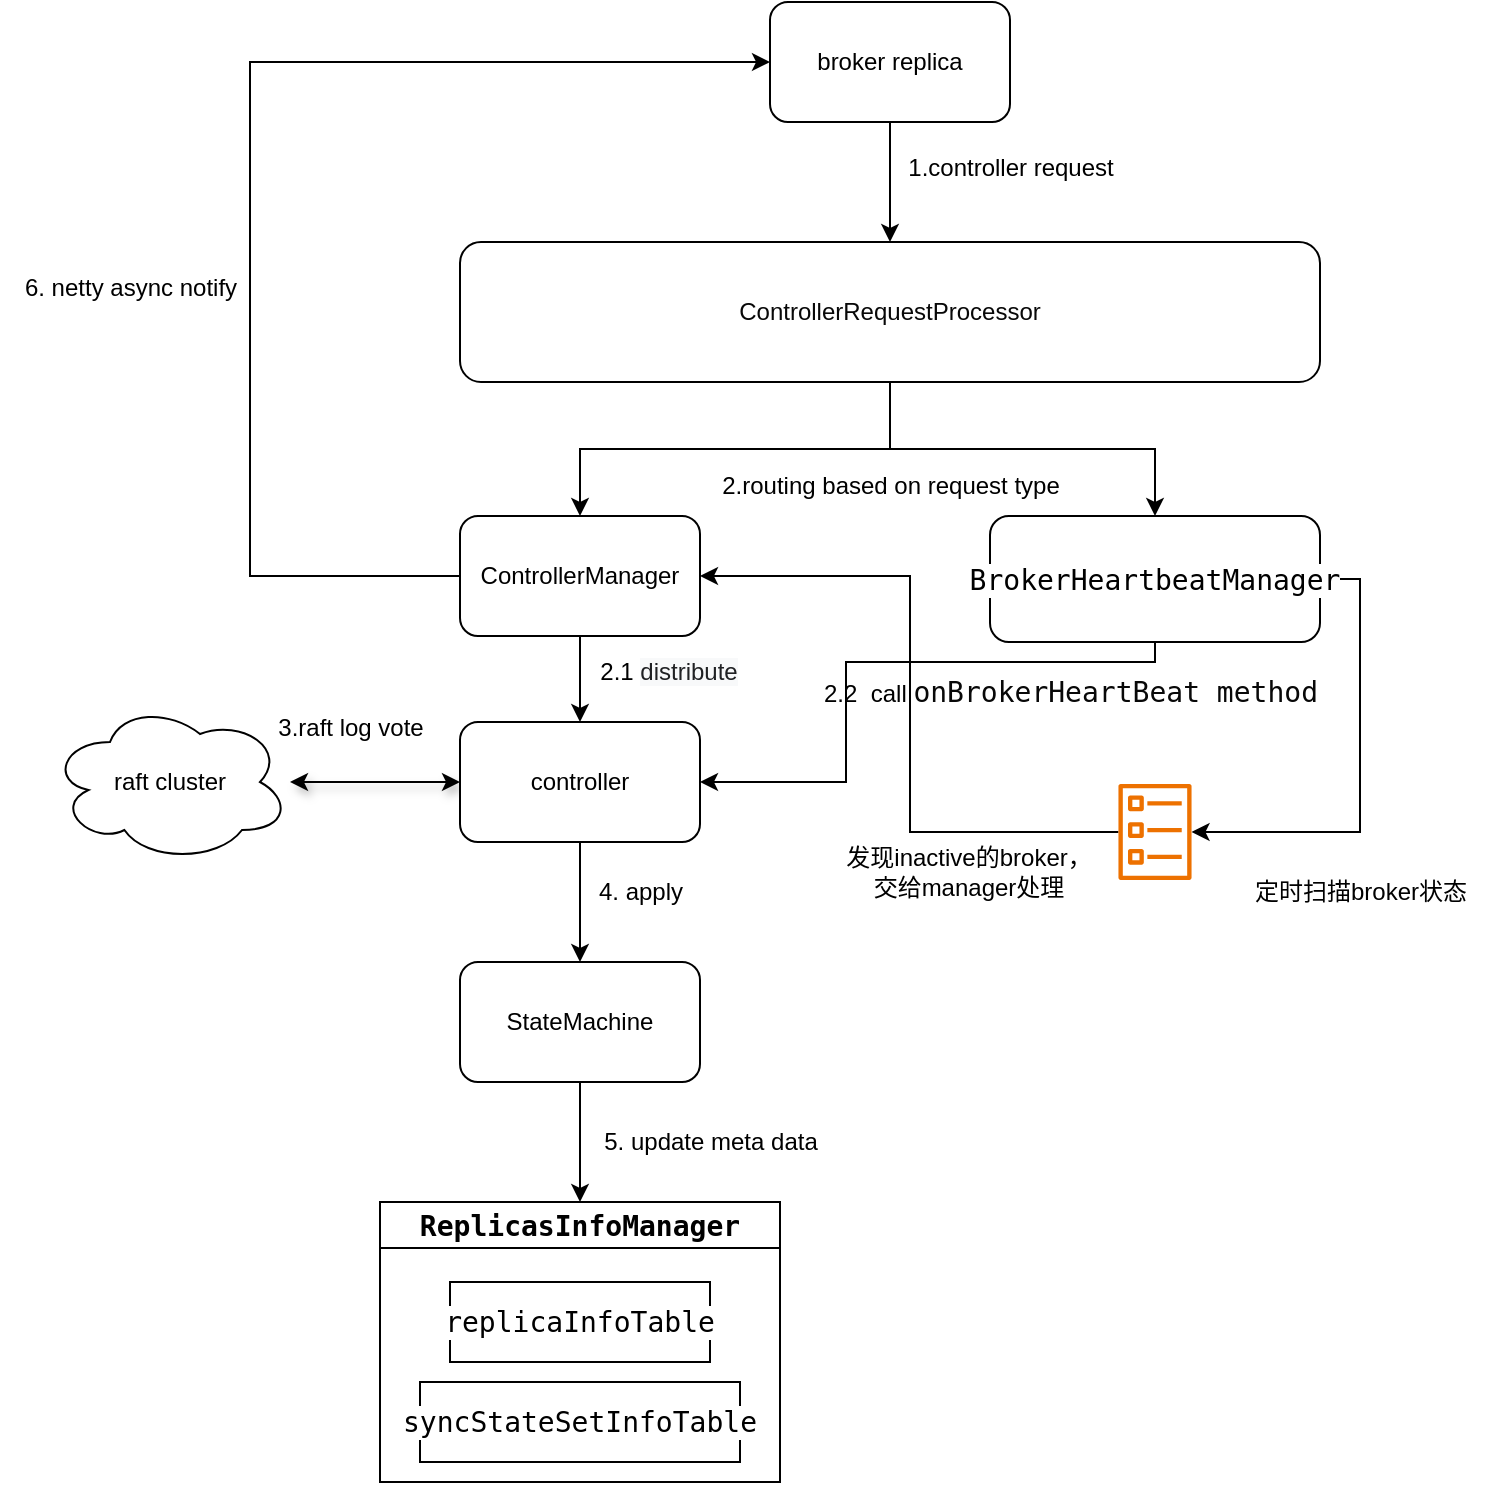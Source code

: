 <mxfile version="24.4.9" type="github">
  <diagram name="第 1 页" id="fPwDbnv-rg2rnWRT4p6x">
    <mxGraphModel dx="1464" dy="878" grid="1" gridSize="10" guides="1" tooltips="1" connect="1" arrows="1" fold="1" page="1" pageScale="1" pageWidth="827" pageHeight="1169" math="0" shadow="0">
      <root>
        <mxCell id="0" />
        <mxCell id="1" parent="0" />
        <mxCell id="raPkdefUILzUdojnWpn4-20" style="edgeStyle=orthogonalEdgeStyle;rounded=0;orthogonalLoop=1;jettySize=auto;html=1;" edge="1" parent="1" source="raPkdefUILzUdojnWpn4-1" target="raPkdefUILzUdojnWpn4-2">
          <mxGeometry relative="1" as="geometry" />
        </mxCell>
        <mxCell id="raPkdefUILzUdojnWpn4-46" style="edgeStyle=orthogonalEdgeStyle;rounded=0;orthogonalLoop=1;jettySize=auto;html=1;entryX=0;entryY=0.5;entryDx=0;entryDy=0;" edge="1" parent="1" source="raPkdefUILzUdojnWpn4-1" target="raPkdefUILzUdojnWpn4-7">
          <mxGeometry relative="1" as="geometry">
            <Array as="points">
              <mxPoint x="160" y="307" />
              <mxPoint x="160" y="50" />
            </Array>
          </mxGeometry>
        </mxCell>
        <mxCell id="raPkdefUILzUdojnWpn4-1" value="&lt;div class=&quot;lake-content&quot;&gt;&lt;span class=&quot;ne-text&quot;&gt;ControllerManager&lt;/span&gt;&lt;/div&gt;" style="rounded=1;whiteSpace=wrap;html=1;" vertex="1" parent="1">
          <mxGeometry x="265" y="277" width="120" height="60" as="geometry" />
        </mxCell>
        <mxCell id="raPkdefUILzUdojnWpn4-23" style="edgeStyle=orthogonalEdgeStyle;rounded=0;orthogonalLoop=1;jettySize=auto;html=1;shadow=1;startArrow=classic;startFill=1;" edge="1" parent="1" source="raPkdefUILzUdojnWpn4-2" target="raPkdefUILzUdojnWpn4-22">
          <mxGeometry relative="1" as="geometry" />
        </mxCell>
        <mxCell id="raPkdefUILzUdojnWpn4-25" style="edgeStyle=orthogonalEdgeStyle;rounded=0;orthogonalLoop=1;jettySize=auto;html=1;entryX=0.5;entryY=0;entryDx=0;entryDy=0;" edge="1" parent="1" source="raPkdefUILzUdojnWpn4-2" target="raPkdefUILzUdojnWpn4-4">
          <mxGeometry relative="1" as="geometry" />
        </mxCell>
        <mxCell id="raPkdefUILzUdojnWpn4-2" value="controller" style="rounded=1;whiteSpace=wrap;html=1;" vertex="1" parent="1">
          <mxGeometry x="265" y="380" width="120" height="60" as="geometry" />
        </mxCell>
        <mxCell id="raPkdefUILzUdojnWpn4-30" style="edgeStyle=orthogonalEdgeStyle;rounded=0;orthogonalLoop=1;jettySize=auto;html=1;entryX=0.5;entryY=0;entryDx=0;entryDy=0;" edge="1" parent="1" source="raPkdefUILzUdojnWpn4-4">
          <mxGeometry relative="1" as="geometry">
            <mxPoint x="325" y="620" as="targetPoint" />
          </mxGeometry>
        </mxCell>
        <mxCell id="raPkdefUILzUdojnWpn4-4" value="StateMachine" style="rounded=1;whiteSpace=wrap;html=1;" vertex="1" parent="1">
          <mxGeometry x="265" y="500" width="120" height="60" as="geometry" />
        </mxCell>
        <mxCell id="raPkdefUILzUdojnWpn4-8" style="edgeStyle=orthogonalEdgeStyle;rounded=0;orthogonalLoop=1;jettySize=auto;html=1;entryX=0.5;entryY=0;entryDx=0;entryDy=0;" edge="1" parent="1" source="raPkdefUILzUdojnWpn4-5" target="raPkdefUILzUdojnWpn4-1">
          <mxGeometry relative="1" as="geometry" />
        </mxCell>
        <mxCell id="raPkdefUILzUdojnWpn4-13" style="edgeStyle=orthogonalEdgeStyle;rounded=0;orthogonalLoop=1;jettySize=auto;html=1;" edge="1" parent="1" source="raPkdefUILzUdojnWpn4-5" target="raPkdefUILzUdojnWpn4-12">
          <mxGeometry relative="1" as="geometry" />
        </mxCell>
        <mxCell id="raPkdefUILzUdojnWpn4-5" value="&lt;div class=&quot;lake-content&quot;&gt;&lt;span style=&quot;color: #080808; background-color: #ffffff&quot; class=&quot;ne-text&quot;&gt;ControllerRequestProcessor&lt;/span&gt;&lt;/div&gt;" style="rounded=1;whiteSpace=wrap;html=1;" vertex="1" parent="1">
          <mxGeometry x="265" y="140" width="430" height="70" as="geometry" />
        </mxCell>
        <mxCell id="raPkdefUILzUdojnWpn4-9" style="edgeStyle=orthogonalEdgeStyle;rounded=0;orthogonalLoop=1;jettySize=auto;html=1;" edge="1" parent="1" source="raPkdefUILzUdojnWpn4-7" target="raPkdefUILzUdojnWpn4-5">
          <mxGeometry relative="1" as="geometry" />
        </mxCell>
        <mxCell id="raPkdefUILzUdojnWpn4-7" value="broker replica" style="rounded=1;whiteSpace=wrap;html=1;" vertex="1" parent="1">
          <mxGeometry x="420" y="20" width="120" height="60" as="geometry" />
        </mxCell>
        <mxCell id="raPkdefUILzUdojnWpn4-10" value="1.controller request" style="text;html=1;align=center;verticalAlign=middle;resizable=0;points=[];autosize=1;strokeColor=none;fillColor=none;" vertex="1" parent="1">
          <mxGeometry x="475" y="88" width="130" height="30" as="geometry" />
        </mxCell>
        <mxCell id="raPkdefUILzUdojnWpn4-37" style="edgeStyle=orthogonalEdgeStyle;rounded=0;orthogonalLoop=1;jettySize=auto;html=1;entryX=1;entryY=0.5;entryDx=0;entryDy=0;" edge="1" parent="1" source="raPkdefUILzUdojnWpn4-12" target="raPkdefUILzUdojnWpn4-2">
          <mxGeometry relative="1" as="geometry">
            <Array as="points">
              <mxPoint x="613" y="350" />
              <mxPoint x="458" y="350" />
              <mxPoint x="458" y="410" />
            </Array>
          </mxGeometry>
        </mxCell>
        <mxCell id="raPkdefUILzUdojnWpn4-43" style="edgeStyle=orthogonalEdgeStyle;rounded=0;orthogonalLoop=1;jettySize=auto;html=1;exitX=1;exitY=0.5;exitDx=0;exitDy=0;" edge="1" parent="1" source="raPkdefUILzUdojnWpn4-12" target="raPkdefUILzUdojnWpn4-40">
          <mxGeometry relative="1" as="geometry">
            <Array as="points">
              <mxPoint x="715" y="309" />
              <mxPoint x="715" y="435" />
            </Array>
          </mxGeometry>
        </mxCell>
        <mxCell id="raPkdefUILzUdojnWpn4-12" value="&lt;div class=&quot;lake-content&quot;&gt;&lt;div class=&quot;lake-content&quot;&gt;&lt;div style=&quot;background-color:#ffffff;color:#080808&quot;&gt;&lt;pre style=&quot;font-family:&#39;JetBrains Mono&#39;,monospace;font-size:10.5pt;&quot;&gt;&lt;span style=&quot;color:#000000;&quot;&gt;BrokerHeartbeatManager&lt;/span&gt;&lt;/pre&gt;&lt;/div&gt;&lt;/div&gt;&lt;/div&gt;" style="rounded=1;whiteSpace=wrap;html=1;" vertex="1" parent="1">
          <mxGeometry x="530" y="277" width="165" height="63" as="geometry" />
        </mxCell>
        <mxCell id="raPkdefUILzUdojnWpn4-14" value="2.routing based on request type" style="text;html=1;align=center;verticalAlign=middle;resizable=0;points=[];autosize=1;strokeColor=none;fillColor=none;" vertex="1" parent="1">
          <mxGeometry x="385" y="247" width="190" height="30" as="geometry" />
        </mxCell>
        <mxCell id="raPkdefUILzUdojnWpn4-22" value="raft cluster" style="ellipse;shape=cloud;whiteSpace=wrap;html=1;" vertex="1" parent="1">
          <mxGeometry x="60" y="370" width="120" height="80" as="geometry" />
        </mxCell>
        <mxCell id="raPkdefUILzUdojnWpn4-24" value="3.raft log vote" style="text;html=1;align=center;verticalAlign=middle;resizable=0;points=[];autosize=1;strokeColor=none;fillColor=none;" vertex="1" parent="1">
          <mxGeometry x="160" y="368" width="100" height="30" as="geometry" />
        </mxCell>
        <mxCell id="raPkdefUILzUdojnWpn4-26" value="2.1&amp;nbsp;&lt;span style=&quot;background-color: rgb(248, 249, 250); color: rgb(32, 33, 36); font-family: inherit; text-align: left; text-wrap: wrap;&quot;&gt;&lt;font style=&quot;font-size: 12px;&quot;&gt;distribute&lt;/font&gt;&lt;/span&gt;" style="text;html=1;align=center;verticalAlign=middle;resizable=0;points=[];autosize=1;strokeColor=none;fillColor=none;" vertex="1" parent="1">
          <mxGeometry x="324" y="340" width="90" height="30" as="geometry" />
        </mxCell>
        <mxCell id="raPkdefUILzUdojnWpn4-27" value="4. apply" style="text;html=1;align=center;verticalAlign=middle;resizable=0;points=[];autosize=1;strokeColor=none;fillColor=none;" vertex="1" parent="1">
          <mxGeometry x="320" y="450" width="70" height="30" as="geometry" />
        </mxCell>
        <mxCell id="raPkdefUILzUdojnWpn4-31" value="5. update meta data" style="text;html=1;align=center;verticalAlign=middle;resizable=0;points=[];autosize=1;strokeColor=none;fillColor=none;" vertex="1" parent="1">
          <mxGeometry x="325" y="574.5" width="130" height="30" as="geometry" />
        </mxCell>
        <mxCell id="raPkdefUILzUdojnWpn4-34" value="&lt;div style=&quot;background-color:#ffffff;color:#080808&quot;&gt;&lt;pre style=&quot;font-family:&#39;JetBrains Mono&#39;,monospace;font-size:10.5pt;&quot;&gt;&lt;span style=&quot;color:#000000;&quot;&gt;ReplicasInfoManager&lt;/span&gt;&lt;/pre&gt;&lt;/div&gt;" style="swimlane;whiteSpace=wrap;html=1;" vertex="1" parent="1">
          <mxGeometry x="225" y="620" width="200" height="140" as="geometry" />
        </mxCell>
        <mxCell id="raPkdefUILzUdojnWpn4-35" value="&lt;div style=&quot;background-color: rgb(255, 255, 255);&quot;&gt;&lt;pre style=&quot;font-family: &amp;quot;JetBrains Mono&amp;quot;, monospace; font-size: 10.5pt;&quot;&gt;replicaInfoTable&lt;/pre&gt;&lt;/div&gt;" style="rounded=0;whiteSpace=wrap;html=1;" vertex="1" parent="raPkdefUILzUdojnWpn4-34">
          <mxGeometry x="35" y="40" width="130" height="40" as="geometry" />
        </mxCell>
        <mxCell id="raPkdefUILzUdojnWpn4-36" value="&lt;div style=&quot;background-color: rgb(255, 255, 255);&quot;&gt;&lt;pre style=&quot;font-family: &amp;quot;JetBrains Mono&amp;quot;, monospace; font-size: 10.5pt;&quot;&gt;syncStateSetInfoTable&lt;/pre&gt;&lt;/div&gt;" style="rounded=0;whiteSpace=wrap;html=1;" vertex="1" parent="raPkdefUILzUdojnWpn4-34">
          <mxGeometry x="20" y="90" width="160" height="40" as="geometry" />
        </mxCell>
        <mxCell id="raPkdefUILzUdojnWpn4-38" value="2.2&amp;nbsp; call&amp;nbsp;&lt;span style=&quot;font-family: &amp;quot;JetBrains Mono&amp;quot;, monospace; font-size: 10.5pt; background-color: rgb(255, 255, 255); color: rgb(8, 8, 8);&quot;&gt;onBrokerHeartBeat method&lt;/span&gt;" style="text;html=1;align=center;verticalAlign=middle;resizable=0;points=[];autosize=1;strokeColor=none;fillColor=none;" vertex="1" parent="1">
          <mxGeometry x="450" y="350" width="240" height="30" as="geometry" />
        </mxCell>
        <mxCell id="raPkdefUILzUdojnWpn4-44" style="edgeStyle=orthogonalEdgeStyle;rounded=0;orthogonalLoop=1;jettySize=auto;html=1;entryX=1;entryY=0.5;entryDx=0;entryDy=0;" edge="1" parent="1" source="raPkdefUILzUdojnWpn4-40" target="raPkdefUILzUdojnWpn4-1">
          <mxGeometry relative="1" as="geometry">
            <Array as="points">
              <mxPoint x="490" y="435" />
              <mxPoint x="490" y="307" />
            </Array>
          </mxGeometry>
        </mxCell>
        <mxCell id="raPkdefUILzUdojnWpn4-40" value="" style="sketch=0;outlineConnect=0;fontColor=#232F3E;gradientColor=none;fillColor=#ED7100;strokeColor=none;dashed=0;verticalLabelPosition=bottom;verticalAlign=top;align=center;html=1;fontSize=12;fontStyle=0;aspect=fixed;pointerEvents=1;shape=mxgraph.aws4.ecs_task;" vertex="1" parent="1">
          <mxGeometry x="594" y="411" width="37" height="48" as="geometry" />
        </mxCell>
        <mxCell id="raPkdefUILzUdojnWpn4-41" value="定时扫描broker状态" style="text;html=1;align=center;verticalAlign=middle;resizable=0;points=[];autosize=1;strokeColor=none;fillColor=none;" vertex="1" parent="1">
          <mxGeometry x="650" y="450" width="130" height="30" as="geometry" />
        </mxCell>
        <mxCell id="raPkdefUILzUdojnWpn4-45" value="发现inactive的broker，&lt;div&gt;交给manager处理&lt;/div&gt;" style="text;html=1;align=center;verticalAlign=middle;resizable=0;points=[];autosize=1;strokeColor=none;fillColor=none;" vertex="1" parent="1">
          <mxGeometry x="444" y="435" width="150" height="40" as="geometry" />
        </mxCell>
        <mxCell id="raPkdefUILzUdojnWpn4-47" value="6. netty async notify" style="text;html=1;align=center;verticalAlign=middle;resizable=0;points=[];autosize=1;strokeColor=none;fillColor=none;" vertex="1" parent="1">
          <mxGeometry x="35" y="148" width="130" height="30" as="geometry" />
        </mxCell>
      </root>
    </mxGraphModel>
  </diagram>
</mxfile>

